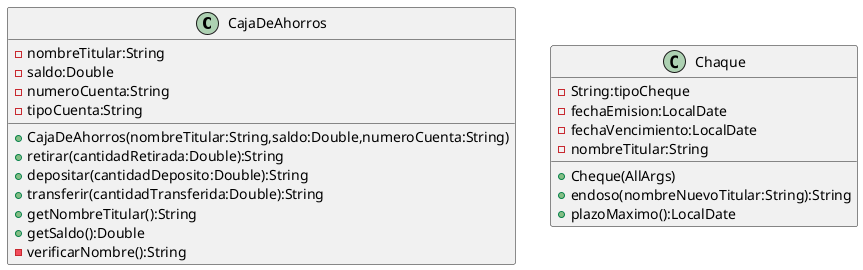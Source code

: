 @startuml
class CajaDeAhorros{
    -nombreTitular:String
    -saldo:Double
    -numeroCuenta:String
    -tipoCuenta:String

    +CajaDeAhorros(nombreTitular:String,saldo:Double,numeroCuenta:String)
    +retirar(cantidadRetirada:Double):String
    +depositar(cantidadDeposito:Double):String
    +transferir(cantidadTransferida:Double):String
    +getNombreTitular():String
    +getSaldo():Double
    -verificarNombre():String
}
class Chaque {
    -String:tipoCheque
    -fechaEmision:LocalDate
    -fechaVencimiento:LocalDate
    -nombreTitular:String

    +Cheque(AllArgs)
    +endoso(nombreNuevoTitular:String):String
    +plazoMaximo():LocalDate
}

@enduml